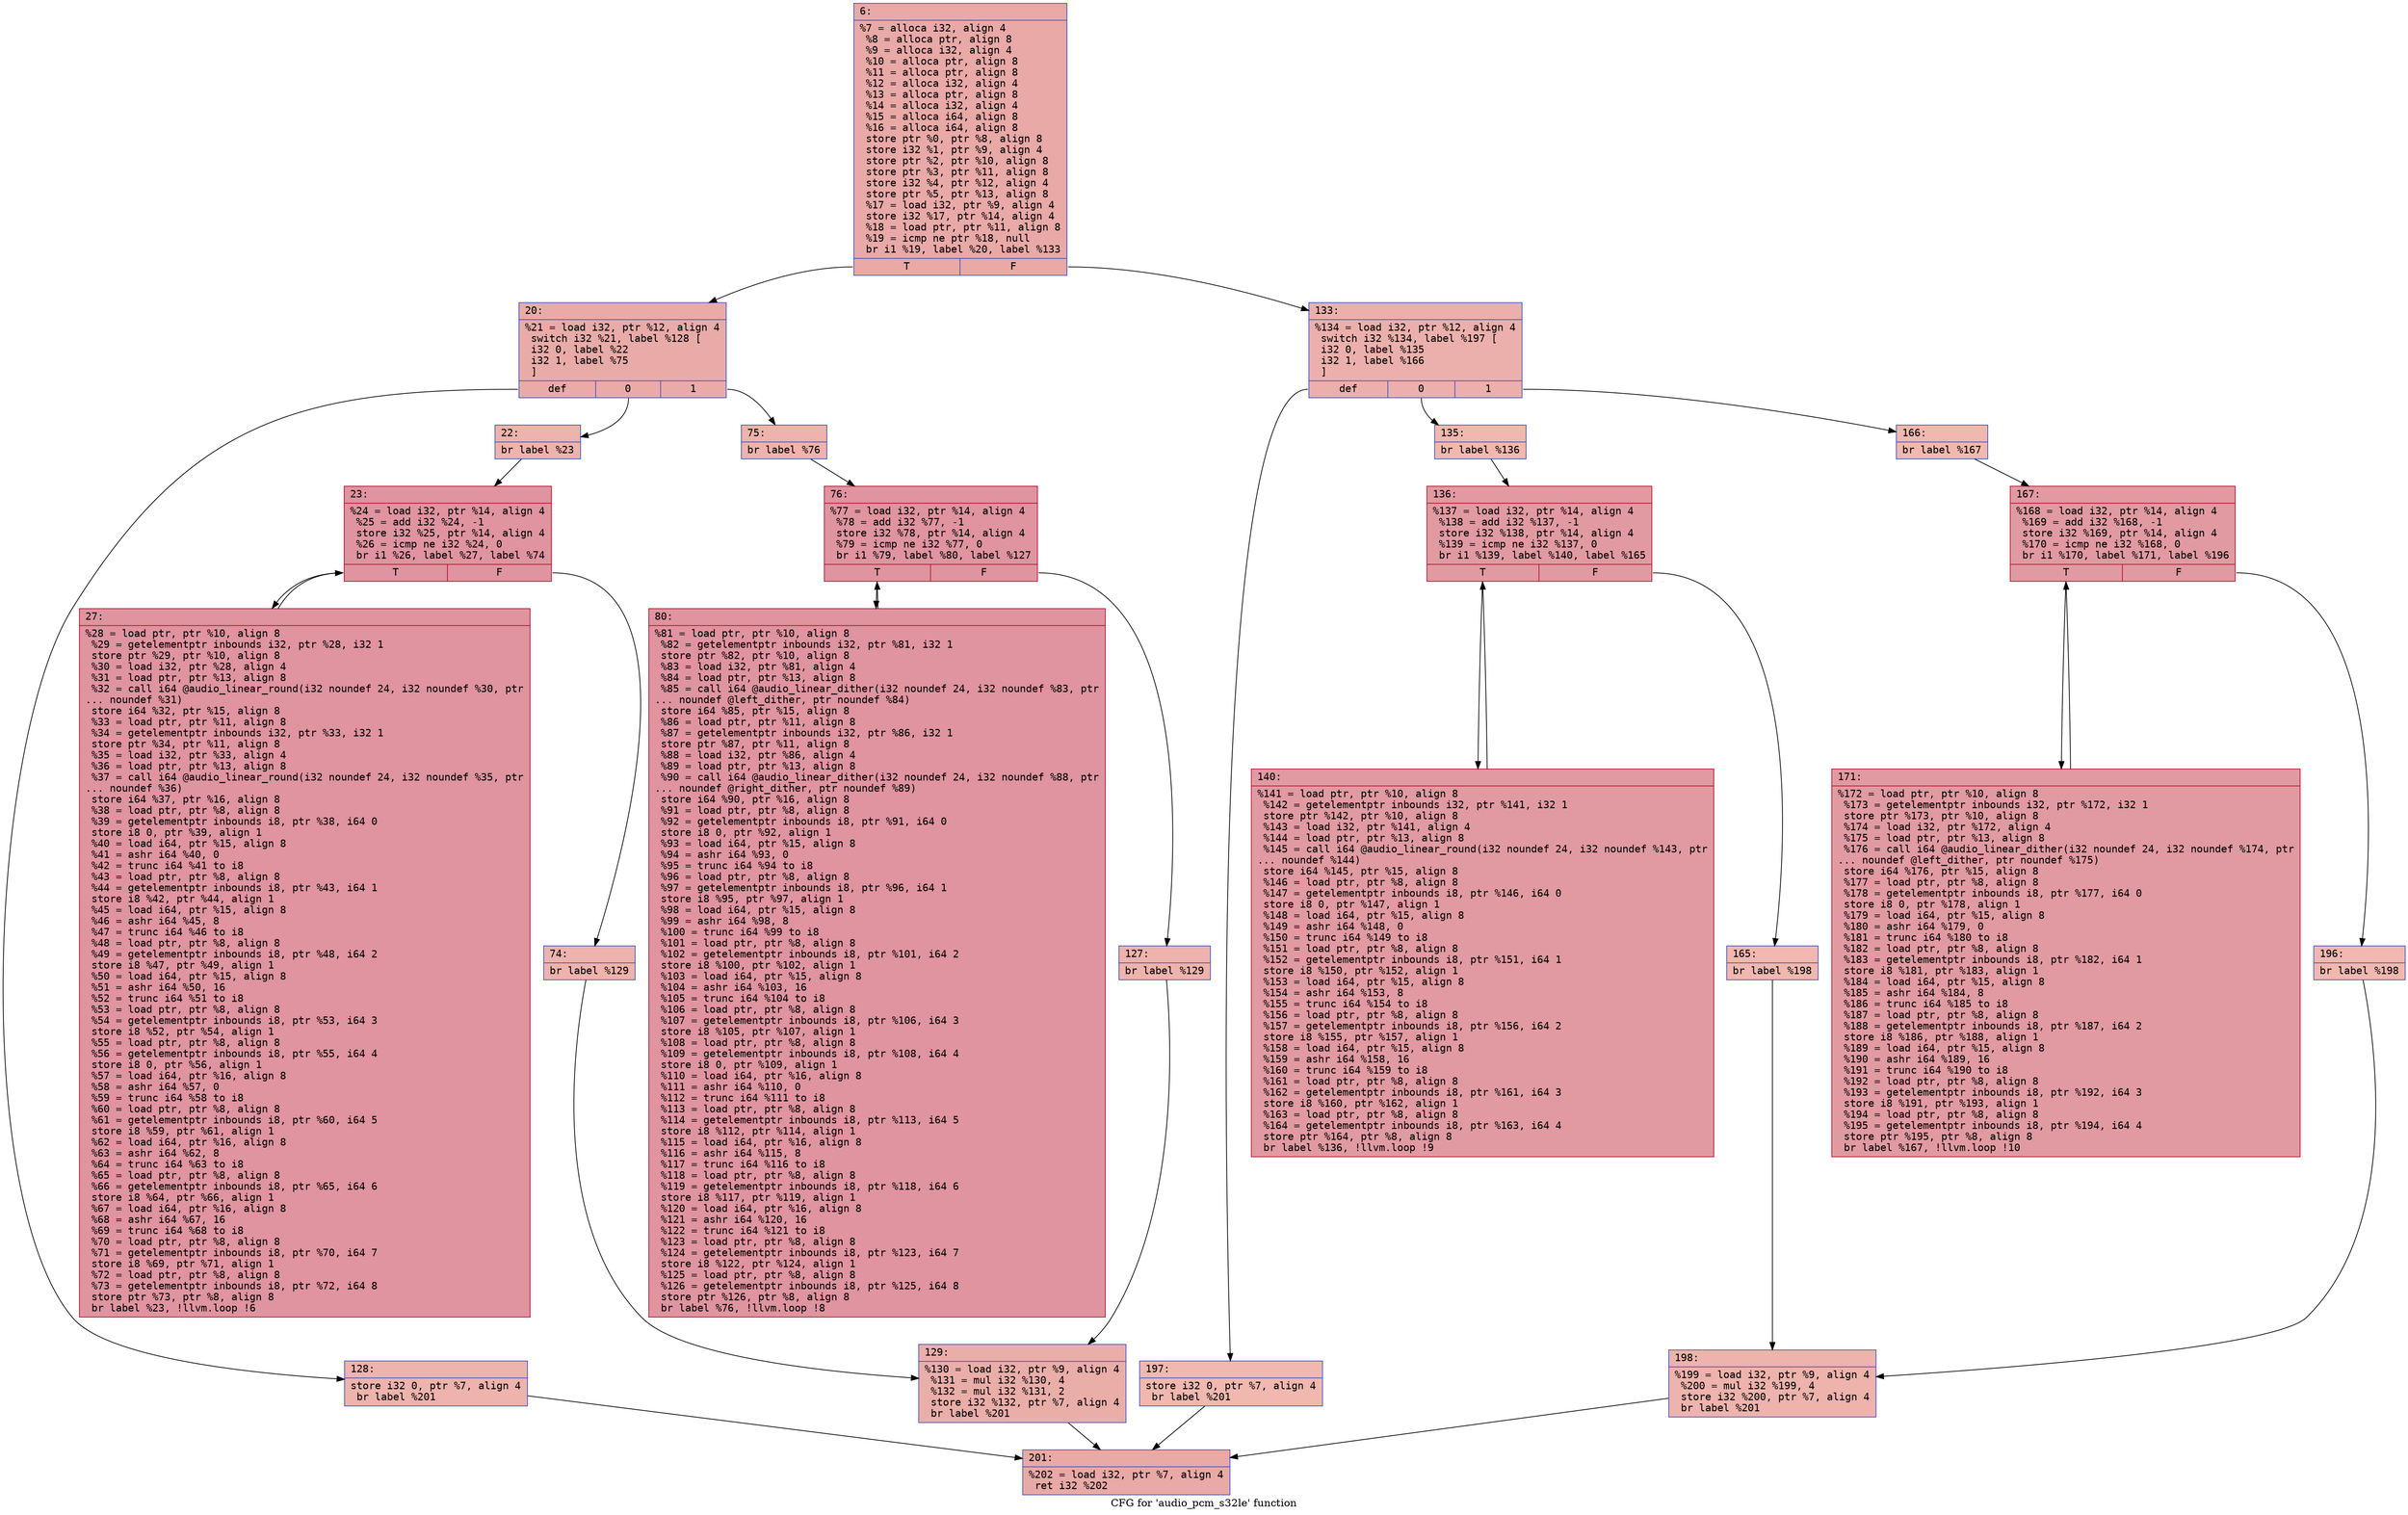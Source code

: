 digraph "CFG for 'audio_pcm_s32le' function" {
	label="CFG for 'audio_pcm_s32le' function";

	Node0x6000022da3f0 [shape=record,color="#3d50c3ff", style=filled, fillcolor="#ca3b3770" fontname="Courier",label="{6:\l|  %7 = alloca i32, align 4\l  %8 = alloca ptr, align 8\l  %9 = alloca i32, align 4\l  %10 = alloca ptr, align 8\l  %11 = alloca ptr, align 8\l  %12 = alloca i32, align 4\l  %13 = alloca ptr, align 8\l  %14 = alloca i32, align 4\l  %15 = alloca i64, align 8\l  %16 = alloca i64, align 8\l  store ptr %0, ptr %8, align 8\l  store i32 %1, ptr %9, align 4\l  store ptr %2, ptr %10, align 8\l  store ptr %3, ptr %11, align 8\l  store i32 %4, ptr %12, align 4\l  store ptr %5, ptr %13, align 8\l  %17 = load i32, ptr %9, align 4\l  store i32 %17, ptr %14, align 4\l  %18 = load ptr, ptr %11, align 8\l  %19 = icmp ne ptr %18, null\l  br i1 %19, label %20, label %133\l|{<s0>T|<s1>F}}"];
	Node0x6000022da3f0:s0 -> Node0x6000022da440[tooltip="6 -> 20\nProbability 62.50%" ];
	Node0x6000022da3f0:s1 -> Node0x6000022da7b0[tooltip="6 -> 133\nProbability 37.50%" ];
	Node0x6000022da440 [shape=record,color="#3d50c3ff", style=filled, fillcolor="#cc403a70" fontname="Courier",label="{20:\l|  %21 = load i32, ptr %12, align 4\l  switch i32 %21, label %128 [\l    i32 0, label %22\l    i32 1, label %75\l  ]\l|{<s0>def|<s1>0|<s2>1}}"];
	Node0x6000022da440:s0 -> Node0x6000022da710[tooltip="20 -> 128\nProbability 33.33%" ];
	Node0x6000022da440:s1 -> Node0x6000022da490[tooltip="20 -> 22\nProbability 33.33%" ];
	Node0x6000022da440:s2 -> Node0x6000022da5d0[tooltip="20 -> 75\nProbability 33.33%" ];
	Node0x6000022da490 [shape=record,color="#3d50c3ff", style=filled, fillcolor="#d6524470" fontname="Courier",label="{22:\l|  br label %23\l}"];
	Node0x6000022da490 -> Node0x6000022da4e0[tooltip="22 -> 23\nProbability 100.00%" ];
	Node0x6000022da4e0 [shape=record,color="#b70d28ff", style=filled, fillcolor="#b70d2870" fontname="Courier",label="{23:\l|  %24 = load i32, ptr %14, align 4\l  %25 = add i32 %24, -1\l  store i32 %25, ptr %14, align 4\l  %26 = icmp ne i32 %24, 0\l  br i1 %26, label %27, label %74\l|{<s0>T|<s1>F}}"];
	Node0x6000022da4e0:s0 -> Node0x6000022da530[tooltip="23 -> 27\nProbability 96.88%" ];
	Node0x6000022da4e0:s1 -> Node0x6000022da580[tooltip="23 -> 74\nProbability 3.12%" ];
	Node0x6000022da530 [shape=record,color="#b70d28ff", style=filled, fillcolor="#b70d2870" fontname="Courier",label="{27:\l|  %28 = load ptr, ptr %10, align 8\l  %29 = getelementptr inbounds i32, ptr %28, i32 1\l  store ptr %29, ptr %10, align 8\l  %30 = load i32, ptr %28, align 4\l  %31 = load ptr, ptr %13, align 8\l  %32 = call i64 @audio_linear_round(i32 noundef 24, i32 noundef %30, ptr\l... noundef %31)\l  store i64 %32, ptr %15, align 8\l  %33 = load ptr, ptr %11, align 8\l  %34 = getelementptr inbounds i32, ptr %33, i32 1\l  store ptr %34, ptr %11, align 8\l  %35 = load i32, ptr %33, align 4\l  %36 = load ptr, ptr %13, align 8\l  %37 = call i64 @audio_linear_round(i32 noundef 24, i32 noundef %35, ptr\l... noundef %36)\l  store i64 %37, ptr %16, align 8\l  %38 = load ptr, ptr %8, align 8\l  %39 = getelementptr inbounds i8, ptr %38, i64 0\l  store i8 0, ptr %39, align 1\l  %40 = load i64, ptr %15, align 8\l  %41 = ashr i64 %40, 0\l  %42 = trunc i64 %41 to i8\l  %43 = load ptr, ptr %8, align 8\l  %44 = getelementptr inbounds i8, ptr %43, i64 1\l  store i8 %42, ptr %44, align 1\l  %45 = load i64, ptr %15, align 8\l  %46 = ashr i64 %45, 8\l  %47 = trunc i64 %46 to i8\l  %48 = load ptr, ptr %8, align 8\l  %49 = getelementptr inbounds i8, ptr %48, i64 2\l  store i8 %47, ptr %49, align 1\l  %50 = load i64, ptr %15, align 8\l  %51 = ashr i64 %50, 16\l  %52 = trunc i64 %51 to i8\l  %53 = load ptr, ptr %8, align 8\l  %54 = getelementptr inbounds i8, ptr %53, i64 3\l  store i8 %52, ptr %54, align 1\l  %55 = load ptr, ptr %8, align 8\l  %56 = getelementptr inbounds i8, ptr %55, i64 4\l  store i8 0, ptr %56, align 1\l  %57 = load i64, ptr %16, align 8\l  %58 = ashr i64 %57, 0\l  %59 = trunc i64 %58 to i8\l  %60 = load ptr, ptr %8, align 8\l  %61 = getelementptr inbounds i8, ptr %60, i64 5\l  store i8 %59, ptr %61, align 1\l  %62 = load i64, ptr %16, align 8\l  %63 = ashr i64 %62, 8\l  %64 = trunc i64 %63 to i8\l  %65 = load ptr, ptr %8, align 8\l  %66 = getelementptr inbounds i8, ptr %65, i64 6\l  store i8 %64, ptr %66, align 1\l  %67 = load i64, ptr %16, align 8\l  %68 = ashr i64 %67, 16\l  %69 = trunc i64 %68 to i8\l  %70 = load ptr, ptr %8, align 8\l  %71 = getelementptr inbounds i8, ptr %70, i64 7\l  store i8 %69, ptr %71, align 1\l  %72 = load ptr, ptr %8, align 8\l  %73 = getelementptr inbounds i8, ptr %72, i64 8\l  store ptr %73, ptr %8, align 8\l  br label %23, !llvm.loop !6\l}"];
	Node0x6000022da530 -> Node0x6000022da4e0[tooltip="27 -> 23\nProbability 100.00%" ];
	Node0x6000022da580 [shape=record,color="#3d50c3ff", style=filled, fillcolor="#d6524470" fontname="Courier",label="{74:\l|  br label %129\l}"];
	Node0x6000022da580 -> Node0x6000022da760[tooltip="74 -> 129\nProbability 100.00%" ];
	Node0x6000022da5d0 [shape=record,color="#3d50c3ff", style=filled, fillcolor="#d6524470" fontname="Courier",label="{75:\l|  br label %76\l}"];
	Node0x6000022da5d0 -> Node0x6000022da620[tooltip="75 -> 76\nProbability 100.00%" ];
	Node0x6000022da620 [shape=record,color="#b70d28ff", style=filled, fillcolor="#b70d2870" fontname="Courier",label="{76:\l|  %77 = load i32, ptr %14, align 4\l  %78 = add i32 %77, -1\l  store i32 %78, ptr %14, align 4\l  %79 = icmp ne i32 %77, 0\l  br i1 %79, label %80, label %127\l|{<s0>T|<s1>F}}"];
	Node0x6000022da620:s0 -> Node0x6000022da670[tooltip="76 -> 80\nProbability 96.88%" ];
	Node0x6000022da620:s1 -> Node0x6000022da6c0[tooltip="76 -> 127\nProbability 3.12%" ];
	Node0x6000022da670 [shape=record,color="#b70d28ff", style=filled, fillcolor="#b70d2870" fontname="Courier",label="{80:\l|  %81 = load ptr, ptr %10, align 8\l  %82 = getelementptr inbounds i32, ptr %81, i32 1\l  store ptr %82, ptr %10, align 8\l  %83 = load i32, ptr %81, align 4\l  %84 = load ptr, ptr %13, align 8\l  %85 = call i64 @audio_linear_dither(i32 noundef 24, i32 noundef %83, ptr\l... noundef @left_dither, ptr noundef %84)\l  store i64 %85, ptr %15, align 8\l  %86 = load ptr, ptr %11, align 8\l  %87 = getelementptr inbounds i32, ptr %86, i32 1\l  store ptr %87, ptr %11, align 8\l  %88 = load i32, ptr %86, align 4\l  %89 = load ptr, ptr %13, align 8\l  %90 = call i64 @audio_linear_dither(i32 noundef 24, i32 noundef %88, ptr\l... noundef @right_dither, ptr noundef %89)\l  store i64 %90, ptr %16, align 8\l  %91 = load ptr, ptr %8, align 8\l  %92 = getelementptr inbounds i8, ptr %91, i64 0\l  store i8 0, ptr %92, align 1\l  %93 = load i64, ptr %15, align 8\l  %94 = ashr i64 %93, 0\l  %95 = trunc i64 %94 to i8\l  %96 = load ptr, ptr %8, align 8\l  %97 = getelementptr inbounds i8, ptr %96, i64 1\l  store i8 %95, ptr %97, align 1\l  %98 = load i64, ptr %15, align 8\l  %99 = ashr i64 %98, 8\l  %100 = trunc i64 %99 to i8\l  %101 = load ptr, ptr %8, align 8\l  %102 = getelementptr inbounds i8, ptr %101, i64 2\l  store i8 %100, ptr %102, align 1\l  %103 = load i64, ptr %15, align 8\l  %104 = ashr i64 %103, 16\l  %105 = trunc i64 %104 to i8\l  %106 = load ptr, ptr %8, align 8\l  %107 = getelementptr inbounds i8, ptr %106, i64 3\l  store i8 %105, ptr %107, align 1\l  %108 = load ptr, ptr %8, align 8\l  %109 = getelementptr inbounds i8, ptr %108, i64 4\l  store i8 0, ptr %109, align 1\l  %110 = load i64, ptr %16, align 8\l  %111 = ashr i64 %110, 0\l  %112 = trunc i64 %111 to i8\l  %113 = load ptr, ptr %8, align 8\l  %114 = getelementptr inbounds i8, ptr %113, i64 5\l  store i8 %112, ptr %114, align 1\l  %115 = load i64, ptr %16, align 8\l  %116 = ashr i64 %115, 8\l  %117 = trunc i64 %116 to i8\l  %118 = load ptr, ptr %8, align 8\l  %119 = getelementptr inbounds i8, ptr %118, i64 6\l  store i8 %117, ptr %119, align 1\l  %120 = load i64, ptr %16, align 8\l  %121 = ashr i64 %120, 16\l  %122 = trunc i64 %121 to i8\l  %123 = load ptr, ptr %8, align 8\l  %124 = getelementptr inbounds i8, ptr %123, i64 7\l  store i8 %122, ptr %124, align 1\l  %125 = load ptr, ptr %8, align 8\l  %126 = getelementptr inbounds i8, ptr %125, i64 8\l  store ptr %126, ptr %8, align 8\l  br label %76, !llvm.loop !8\l}"];
	Node0x6000022da670 -> Node0x6000022da620[tooltip="80 -> 76\nProbability 100.00%" ];
	Node0x6000022da6c0 [shape=record,color="#3d50c3ff", style=filled, fillcolor="#d6524470" fontname="Courier",label="{127:\l|  br label %129\l}"];
	Node0x6000022da6c0 -> Node0x6000022da760[tooltip="127 -> 129\nProbability 100.00%" ];
	Node0x6000022da710 [shape=record,color="#3d50c3ff", style=filled, fillcolor="#d6524470" fontname="Courier",label="{128:\l|  store i32 0, ptr %7, align 4\l  br label %201\l}"];
	Node0x6000022da710 -> Node0x6000022dab20[tooltip="128 -> 201\nProbability 100.00%" ];
	Node0x6000022da760 [shape=record,color="#3d50c3ff", style=filled, fillcolor="#d0473d70" fontname="Courier",label="{129:\l|  %130 = load i32, ptr %9, align 4\l  %131 = mul i32 %130, 4\l  %132 = mul i32 %131, 2\l  store i32 %132, ptr %7, align 4\l  br label %201\l}"];
	Node0x6000022da760 -> Node0x6000022dab20[tooltip="129 -> 201\nProbability 100.00%" ];
	Node0x6000022da7b0 [shape=record,color="#3d50c3ff", style=filled, fillcolor="#d24b4070" fontname="Courier",label="{133:\l|  %134 = load i32, ptr %12, align 4\l  switch i32 %134, label %197 [\l    i32 0, label %135\l    i32 1, label %166\l  ]\l|{<s0>def|<s1>0|<s2>1}}"];
	Node0x6000022da7b0:s0 -> Node0x6000022daa80[tooltip="133 -> 197\nProbability 33.33%" ];
	Node0x6000022da7b0:s1 -> Node0x6000022da800[tooltip="133 -> 135\nProbability 33.33%" ];
	Node0x6000022da7b0:s2 -> Node0x6000022da940[tooltip="133 -> 166\nProbability 33.33%" ];
	Node0x6000022da800 [shape=record,color="#3d50c3ff", style=filled, fillcolor="#dc5d4a70" fontname="Courier",label="{135:\l|  br label %136\l}"];
	Node0x6000022da800 -> Node0x6000022da850[tooltip="135 -> 136\nProbability 100.00%" ];
	Node0x6000022da850 [shape=record,color="#b70d28ff", style=filled, fillcolor="#bb1b2c70" fontname="Courier",label="{136:\l|  %137 = load i32, ptr %14, align 4\l  %138 = add i32 %137, -1\l  store i32 %138, ptr %14, align 4\l  %139 = icmp ne i32 %137, 0\l  br i1 %139, label %140, label %165\l|{<s0>T|<s1>F}}"];
	Node0x6000022da850:s0 -> Node0x6000022da8a0[tooltip="136 -> 140\nProbability 96.88%" ];
	Node0x6000022da850:s1 -> Node0x6000022da8f0[tooltip="136 -> 165\nProbability 3.12%" ];
	Node0x6000022da8a0 [shape=record,color="#b70d28ff", style=filled, fillcolor="#bb1b2c70" fontname="Courier",label="{140:\l|  %141 = load ptr, ptr %10, align 8\l  %142 = getelementptr inbounds i32, ptr %141, i32 1\l  store ptr %142, ptr %10, align 8\l  %143 = load i32, ptr %141, align 4\l  %144 = load ptr, ptr %13, align 8\l  %145 = call i64 @audio_linear_round(i32 noundef 24, i32 noundef %143, ptr\l... noundef %144)\l  store i64 %145, ptr %15, align 8\l  %146 = load ptr, ptr %8, align 8\l  %147 = getelementptr inbounds i8, ptr %146, i64 0\l  store i8 0, ptr %147, align 1\l  %148 = load i64, ptr %15, align 8\l  %149 = ashr i64 %148, 0\l  %150 = trunc i64 %149 to i8\l  %151 = load ptr, ptr %8, align 8\l  %152 = getelementptr inbounds i8, ptr %151, i64 1\l  store i8 %150, ptr %152, align 1\l  %153 = load i64, ptr %15, align 8\l  %154 = ashr i64 %153, 8\l  %155 = trunc i64 %154 to i8\l  %156 = load ptr, ptr %8, align 8\l  %157 = getelementptr inbounds i8, ptr %156, i64 2\l  store i8 %155, ptr %157, align 1\l  %158 = load i64, ptr %15, align 8\l  %159 = ashr i64 %158, 16\l  %160 = trunc i64 %159 to i8\l  %161 = load ptr, ptr %8, align 8\l  %162 = getelementptr inbounds i8, ptr %161, i64 3\l  store i8 %160, ptr %162, align 1\l  %163 = load ptr, ptr %8, align 8\l  %164 = getelementptr inbounds i8, ptr %163, i64 4\l  store ptr %164, ptr %8, align 8\l  br label %136, !llvm.loop !9\l}"];
	Node0x6000022da8a0 -> Node0x6000022da850[tooltip="140 -> 136\nProbability 100.00%" ];
	Node0x6000022da8f0 [shape=record,color="#3d50c3ff", style=filled, fillcolor="#dc5d4a70" fontname="Courier",label="{165:\l|  br label %198\l}"];
	Node0x6000022da8f0 -> Node0x6000022daad0[tooltip="165 -> 198\nProbability 100.00%" ];
	Node0x6000022da940 [shape=record,color="#3d50c3ff", style=filled, fillcolor="#dc5d4a70" fontname="Courier",label="{166:\l|  br label %167\l}"];
	Node0x6000022da940 -> Node0x6000022da990[tooltip="166 -> 167\nProbability 100.00%" ];
	Node0x6000022da990 [shape=record,color="#b70d28ff", style=filled, fillcolor="#bb1b2c70" fontname="Courier",label="{167:\l|  %168 = load i32, ptr %14, align 4\l  %169 = add i32 %168, -1\l  store i32 %169, ptr %14, align 4\l  %170 = icmp ne i32 %168, 0\l  br i1 %170, label %171, label %196\l|{<s0>T|<s1>F}}"];
	Node0x6000022da990:s0 -> Node0x6000022da9e0[tooltip="167 -> 171\nProbability 96.88%" ];
	Node0x6000022da990:s1 -> Node0x6000022daa30[tooltip="167 -> 196\nProbability 3.12%" ];
	Node0x6000022da9e0 [shape=record,color="#b70d28ff", style=filled, fillcolor="#bb1b2c70" fontname="Courier",label="{171:\l|  %172 = load ptr, ptr %10, align 8\l  %173 = getelementptr inbounds i32, ptr %172, i32 1\l  store ptr %173, ptr %10, align 8\l  %174 = load i32, ptr %172, align 4\l  %175 = load ptr, ptr %13, align 8\l  %176 = call i64 @audio_linear_dither(i32 noundef 24, i32 noundef %174, ptr\l... noundef @left_dither, ptr noundef %175)\l  store i64 %176, ptr %15, align 8\l  %177 = load ptr, ptr %8, align 8\l  %178 = getelementptr inbounds i8, ptr %177, i64 0\l  store i8 0, ptr %178, align 1\l  %179 = load i64, ptr %15, align 8\l  %180 = ashr i64 %179, 0\l  %181 = trunc i64 %180 to i8\l  %182 = load ptr, ptr %8, align 8\l  %183 = getelementptr inbounds i8, ptr %182, i64 1\l  store i8 %181, ptr %183, align 1\l  %184 = load i64, ptr %15, align 8\l  %185 = ashr i64 %184, 8\l  %186 = trunc i64 %185 to i8\l  %187 = load ptr, ptr %8, align 8\l  %188 = getelementptr inbounds i8, ptr %187, i64 2\l  store i8 %186, ptr %188, align 1\l  %189 = load i64, ptr %15, align 8\l  %190 = ashr i64 %189, 16\l  %191 = trunc i64 %190 to i8\l  %192 = load ptr, ptr %8, align 8\l  %193 = getelementptr inbounds i8, ptr %192, i64 3\l  store i8 %191, ptr %193, align 1\l  %194 = load ptr, ptr %8, align 8\l  %195 = getelementptr inbounds i8, ptr %194, i64 4\l  store ptr %195, ptr %8, align 8\l  br label %167, !llvm.loop !10\l}"];
	Node0x6000022da9e0 -> Node0x6000022da990[tooltip="171 -> 167\nProbability 100.00%" ];
	Node0x6000022daa30 [shape=record,color="#3d50c3ff", style=filled, fillcolor="#dc5d4a70" fontname="Courier",label="{196:\l|  br label %198\l}"];
	Node0x6000022daa30 -> Node0x6000022daad0[tooltip="196 -> 198\nProbability 100.00%" ];
	Node0x6000022daa80 [shape=record,color="#3d50c3ff", style=filled, fillcolor="#dc5d4a70" fontname="Courier",label="{197:\l|  store i32 0, ptr %7, align 4\l  br label %201\l}"];
	Node0x6000022daa80 -> Node0x6000022dab20[tooltip="197 -> 201\nProbability 100.00%" ];
	Node0x6000022daad0 [shape=record,color="#3d50c3ff", style=filled, fillcolor="#d6524470" fontname="Courier",label="{198:\l|  %199 = load i32, ptr %9, align 4\l  %200 = mul i32 %199, 4\l  store i32 %200, ptr %7, align 4\l  br label %201\l}"];
	Node0x6000022daad0 -> Node0x6000022dab20[tooltip="198 -> 201\nProbability 100.00%" ];
	Node0x6000022dab20 [shape=record,color="#3d50c3ff", style=filled, fillcolor="#ca3b3770" fontname="Courier",label="{201:\l|  %202 = load i32, ptr %7, align 4\l  ret i32 %202\l}"];
}
